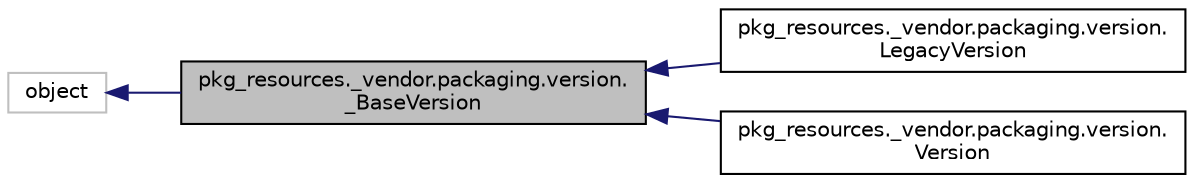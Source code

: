 digraph "pkg_resources._vendor.packaging.version._BaseVersion"
{
 // LATEX_PDF_SIZE
  edge [fontname="Helvetica",fontsize="10",labelfontname="Helvetica",labelfontsize="10"];
  node [fontname="Helvetica",fontsize="10",shape=record];
  rankdir="LR";
  Node1 [label="pkg_resources._vendor.packaging.version.\l_BaseVersion",height=0.2,width=0.4,color="black", fillcolor="grey75", style="filled", fontcolor="black",tooltip=" "];
  Node2 -> Node1 [dir="back",color="midnightblue",fontsize="10",style="solid"];
  Node2 [label="object",height=0.2,width=0.4,color="grey75", fillcolor="white", style="filled",tooltip=" "];
  Node1 -> Node3 [dir="back",color="midnightblue",fontsize="10",style="solid"];
  Node3 [label="pkg_resources._vendor.packaging.version.\lLegacyVersion",height=0.2,width=0.4,color="black", fillcolor="white", style="filled",URL="$classpkg__resources_1_1__vendor_1_1packaging_1_1version_1_1_legacy_version.html",tooltip=" "];
  Node1 -> Node4 [dir="back",color="midnightblue",fontsize="10",style="solid"];
  Node4 [label="pkg_resources._vendor.packaging.version.\lVersion",height=0.2,width=0.4,color="black", fillcolor="white", style="filled",URL="$classpkg__resources_1_1__vendor_1_1packaging_1_1version_1_1_version.html",tooltip=" "];
}
